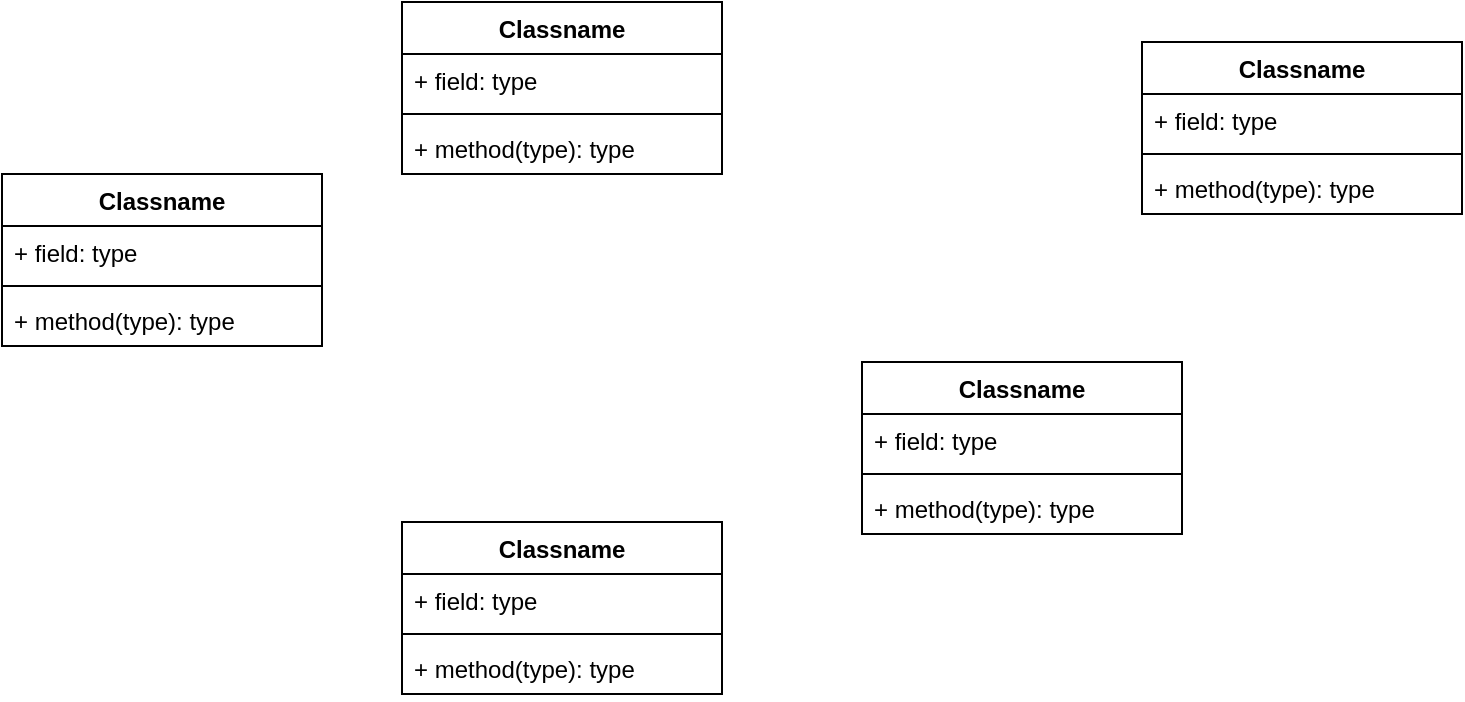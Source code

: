 <mxfile version="16.5.1" type="device"><diagram id="Q7sNy8z1D7-qaYv0Iznq" name="Page-1"><mxGraphModel dx="1088" dy="741" grid="1" gridSize="10" guides="1" tooltips="1" connect="1" arrows="1" fold="1" page="1" pageScale="1" pageWidth="1200" pageHeight="1920" math="0" shadow="0"><root><mxCell id="0"/><mxCell id="1" parent="0"/><mxCell id="oCBkvxFT-Pdb1pE07so_-1" value="Classname" style="swimlane;fontStyle=1;align=center;verticalAlign=top;childLayout=stackLayout;horizontal=1;startSize=26;horizontalStack=0;resizeParent=1;resizeParentMax=0;resizeLast=0;collapsible=1;marginBottom=0;" parent="1" vertex="1"><mxGeometry x="390" y="190" width="160" height="86" as="geometry"/></mxCell><mxCell id="oCBkvxFT-Pdb1pE07so_-2" value="+ field: type" style="text;strokeColor=none;fillColor=none;align=left;verticalAlign=top;spacingLeft=4;spacingRight=4;overflow=hidden;rotatable=0;points=[[0,0.5],[1,0.5]];portConstraint=eastwest;" parent="oCBkvxFT-Pdb1pE07so_-1" vertex="1"><mxGeometry y="26" width="160" height="26" as="geometry"/></mxCell><mxCell id="oCBkvxFT-Pdb1pE07so_-3" value="" style="line;strokeWidth=1;fillColor=none;align=left;verticalAlign=middle;spacingTop=-1;spacingLeft=3;spacingRight=3;rotatable=0;labelPosition=right;points=[];portConstraint=eastwest;" parent="oCBkvxFT-Pdb1pE07so_-1" vertex="1"><mxGeometry y="52" width="160" height="8" as="geometry"/></mxCell><mxCell id="oCBkvxFT-Pdb1pE07so_-4" value="+ method(type): type" style="text;strokeColor=none;fillColor=none;align=left;verticalAlign=top;spacingLeft=4;spacingRight=4;overflow=hidden;rotatable=0;points=[[0,0.5],[1,0.5]];portConstraint=eastwest;" parent="oCBkvxFT-Pdb1pE07so_-1" vertex="1"><mxGeometry y="60" width="160" height="26" as="geometry"/></mxCell><mxCell id="oCBkvxFT-Pdb1pE07so_-5" value="Classname" style="swimlane;fontStyle=1;align=center;verticalAlign=top;childLayout=stackLayout;horizontal=1;startSize=26;horizontalStack=0;resizeParent=1;resizeParentMax=0;resizeLast=0;collapsible=1;marginBottom=0;" parent="1" vertex="1"><mxGeometry x="620" y="370" width="160" height="86" as="geometry"/></mxCell><mxCell id="oCBkvxFT-Pdb1pE07so_-6" value="+ field: type" style="text;strokeColor=none;fillColor=none;align=left;verticalAlign=top;spacingLeft=4;spacingRight=4;overflow=hidden;rotatable=0;points=[[0,0.5],[1,0.5]];portConstraint=eastwest;" parent="oCBkvxFT-Pdb1pE07so_-5" vertex="1"><mxGeometry y="26" width="160" height="26" as="geometry"/></mxCell><mxCell id="oCBkvxFT-Pdb1pE07so_-7" value="" style="line;strokeWidth=1;fillColor=none;align=left;verticalAlign=middle;spacingTop=-1;spacingLeft=3;spacingRight=3;rotatable=0;labelPosition=right;points=[];portConstraint=eastwest;" parent="oCBkvxFT-Pdb1pE07so_-5" vertex="1"><mxGeometry y="52" width="160" height="8" as="geometry"/></mxCell><mxCell id="oCBkvxFT-Pdb1pE07so_-8" value="+ method(type): type" style="text;strokeColor=none;fillColor=none;align=left;verticalAlign=top;spacingLeft=4;spacingRight=4;overflow=hidden;rotatable=0;points=[[0,0.5],[1,0.5]];portConstraint=eastwest;" parent="oCBkvxFT-Pdb1pE07so_-5" vertex="1"><mxGeometry y="60" width="160" height="26" as="geometry"/></mxCell><mxCell id="oCBkvxFT-Pdb1pE07so_-9" value="Classname" style="swimlane;fontStyle=1;align=center;verticalAlign=top;childLayout=stackLayout;horizontal=1;startSize=26;horizontalStack=0;resizeParent=1;resizeParentMax=0;resizeLast=0;collapsible=1;marginBottom=0;" parent="1" vertex="1"><mxGeometry x="390" y="450" width="160" height="86" as="geometry"/></mxCell><mxCell id="oCBkvxFT-Pdb1pE07so_-10" value="+ field: type" style="text;strokeColor=none;fillColor=none;align=left;verticalAlign=top;spacingLeft=4;spacingRight=4;overflow=hidden;rotatable=0;points=[[0,0.5],[1,0.5]];portConstraint=eastwest;" parent="oCBkvxFT-Pdb1pE07so_-9" vertex="1"><mxGeometry y="26" width="160" height="26" as="geometry"/></mxCell><mxCell id="oCBkvxFT-Pdb1pE07so_-11" value="" style="line;strokeWidth=1;fillColor=none;align=left;verticalAlign=middle;spacingTop=-1;spacingLeft=3;spacingRight=3;rotatable=0;labelPosition=right;points=[];portConstraint=eastwest;" parent="oCBkvxFT-Pdb1pE07so_-9" vertex="1"><mxGeometry y="52" width="160" height="8" as="geometry"/></mxCell><mxCell id="oCBkvxFT-Pdb1pE07so_-12" value="+ method(type): type" style="text;strokeColor=none;fillColor=none;align=left;verticalAlign=top;spacingLeft=4;spacingRight=4;overflow=hidden;rotatable=0;points=[[0,0.5],[1,0.5]];portConstraint=eastwest;" parent="oCBkvxFT-Pdb1pE07so_-9" vertex="1"><mxGeometry y="60" width="160" height="26" as="geometry"/></mxCell><mxCell id="oCBkvxFT-Pdb1pE07so_-13" value="Classname" style="swimlane;fontStyle=1;align=center;verticalAlign=top;childLayout=stackLayout;horizontal=1;startSize=26;horizontalStack=0;resizeParent=1;resizeParentMax=0;resizeLast=0;collapsible=1;marginBottom=0;" parent="1" vertex="1"><mxGeometry x="190" y="276" width="160" height="86" as="geometry"/></mxCell><mxCell id="oCBkvxFT-Pdb1pE07so_-14" value="+ field: type" style="text;strokeColor=none;fillColor=none;align=left;verticalAlign=top;spacingLeft=4;spacingRight=4;overflow=hidden;rotatable=0;points=[[0,0.5],[1,0.5]];portConstraint=eastwest;" parent="oCBkvxFT-Pdb1pE07so_-13" vertex="1"><mxGeometry y="26" width="160" height="26" as="geometry"/></mxCell><mxCell id="oCBkvxFT-Pdb1pE07so_-15" value="" style="line;strokeWidth=1;fillColor=none;align=left;verticalAlign=middle;spacingTop=-1;spacingLeft=3;spacingRight=3;rotatable=0;labelPosition=right;points=[];portConstraint=eastwest;" parent="oCBkvxFT-Pdb1pE07so_-13" vertex="1"><mxGeometry y="52" width="160" height="8" as="geometry"/></mxCell><mxCell id="oCBkvxFT-Pdb1pE07so_-16" value="+ method(type): type" style="text;strokeColor=none;fillColor=none;align=left;verticalAlign=top;spacingLeft=4;spacingRight=4;overflow=hidden;rotatable=0;points=[[0,0.5],[1,0.5]];portConstraint=eastwest;" parent="oCBkvxFT-Pdb1pE07so_-13" vertex="1"><mxGeometry y="60" width="160" height="26" as="geometry"/></mxCell><mxCell id="oCBkvxFT-Pdb1pE07so_-17" value="Classname" style="swimlane;fontStyle=1;align=center;verticalAlign=top;childLayout=stackLayout;horizontal=1;startSize=26;horizontalStack=0;resizeParent=1;resizeParentMax=0;resizeLast=0;collapsible=1;marginBottom=0;" parent="1" vertex="1"><mxGeometry x="760" y="210" width="160" height="86" as="geometry"/></mxCell><mxCell id="oCBkvxFT-Pdb1pE07so_-18" value="+ field: type" style="text;strokeColor=none;fillColor=none;align=left;verticalAlign=top;spacingLeft=4;spacingRight=4;overflow=hidden;rotatable=0;points=[[0,0.5],[1,0.5]];portConstraint=eastwest;" parent="oCBkvxFT-Pdb1pE07so_-17" vertex="1"><mxGeometry y="26" width="160" height="26" as="geometry"/></mxCell><mxCell id="oCBkvxFT-Pdb1pE07so_-19" value="" style="line;strokeWidth=1;fillColor=none;align=left;verticalAlign=middle;spacingTop=-1;spacingLeft=3;spacingRight=3;rotatable=0;labelPosition=right;points=[];portConstraint=eastwest;" parent="oCBkvxFT-Pdb1pE07so_-17" vertex="1"><mxGeometry y="52" width="160" height="8" as="geometry"/></mxCell><mxCell id="oCBkvxFT-Pdb1pE07so_-20" value="+ method(type): type" style="text;strokeColor=none;fillColor=none;align=left;verticalAlign=top;spacingLeft=4;spacingRight=4;overflow=hidden;rotatable=0;points=[[0,0.5],[1,0.5]];portConstraint=eastwest;" parent="oCBkvxFT-Pdb1pE07so_-17" vertex="1"><mxGeometry y="60" width="160" height="26" as="geometry"/></mxCell></root></mxGraphModel></diagram></mxfile>